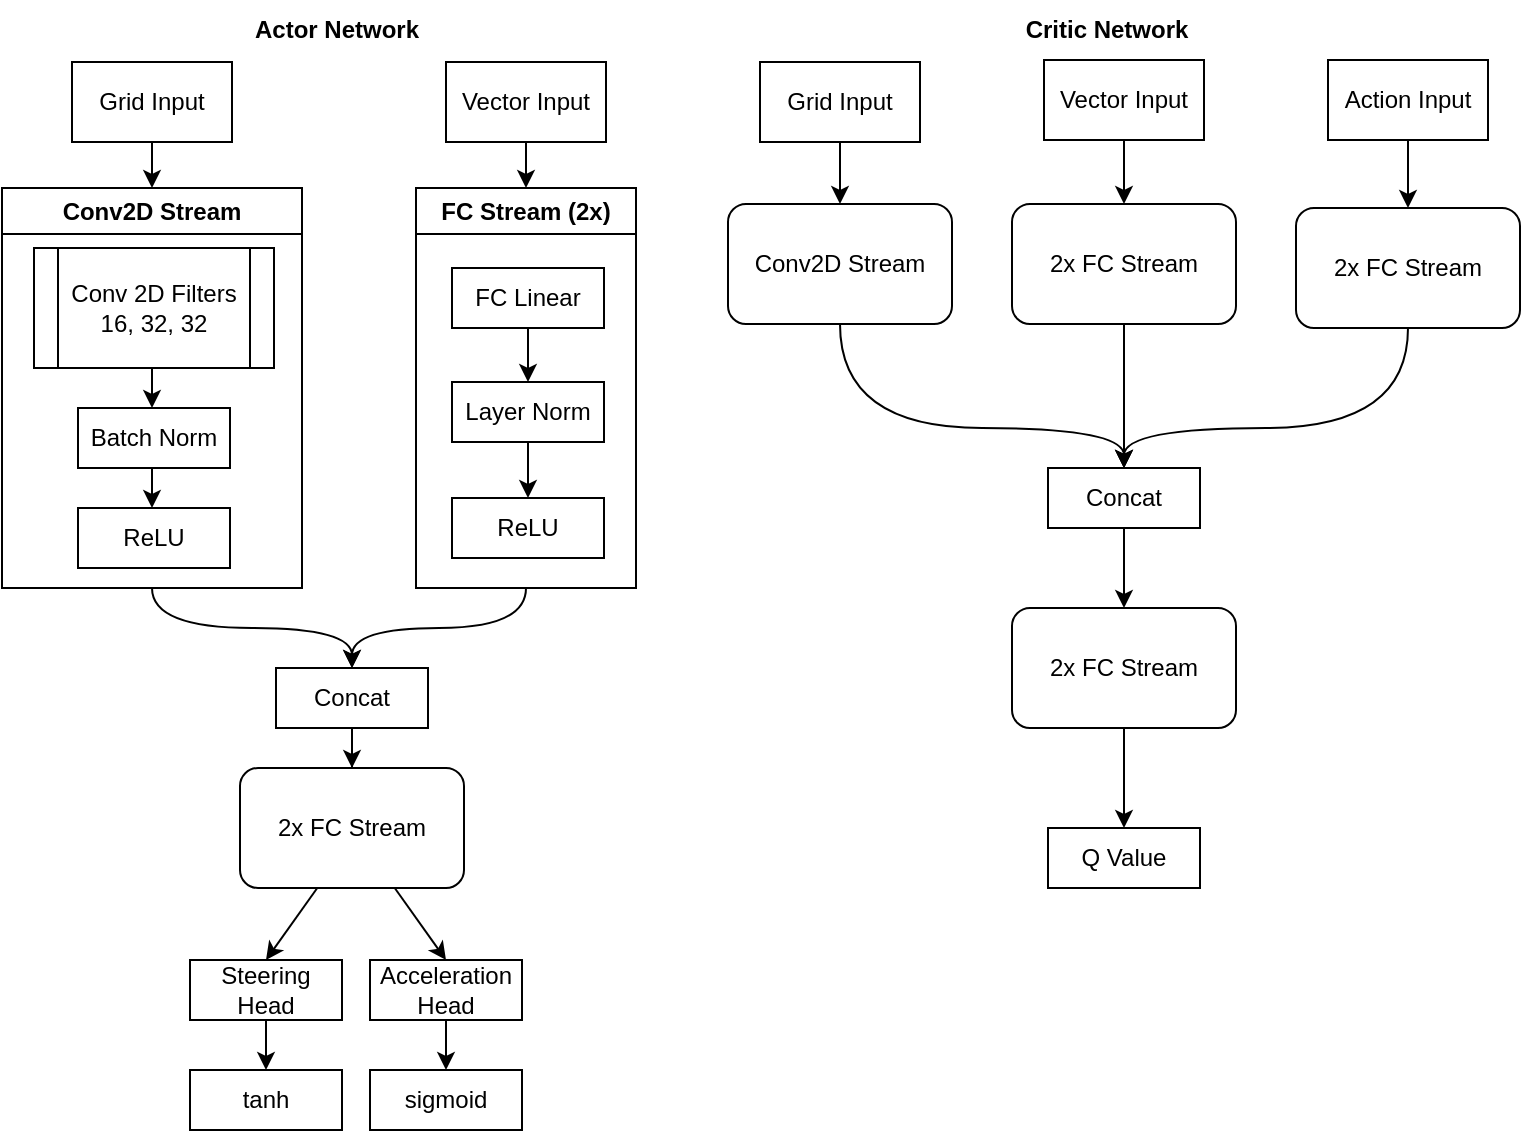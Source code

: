 <mxfile version="25.0.1">
  <diagram name="Page-1" id="XCUk-PcuOHb1PgsfQdIT">
    <mxGraphModel dx="993" dy="525" grid="1" gridSize="10" guides="1" tooltips="1" connect="1" arrows="1" fold="1" page="1" pageScale="1" pageWidth="827" pageHeight="1169" math="0" shadow="0">
      <root>
        <mxCell id="0" />
        <mxCell id="1" parent="0" />
        <mxCell id="A8SphQr9lXp0j6q1ymH--11" style="edgeStyle=orthogonalEdgeStyle;rounded=0;orthogonalLoop=1;jettySize=auto;html=1;entryX=0.5;entryY=0;entryDx=0;entryDy=0;" edge="1" parent="1" source="A8SphQr9lXp0j6q1ymH--1" target="A8SphQr9lXp0j6q1ymH--5">
          <mxGeometry relative="1" as="geometry" />
        </mxCell>
        <mxCell id="A8SphQr9lXp0j6q1ymH--1" value="Grid Input" style="rounded=0;whiteSpace=wrap;html=1;" vertex="1" parent="1">
          <mxGeometry x="176" y="57" width="80" height="40" as="geometry" />
        </mxCell>
        <mxCell id="A8SphQr9lXp0j6q1ymH--19" style="edgeStyle=orthogonalEdgeStyle;rounded=0;orthogonalLoop=1;jettySize=auto;html=1;entryX=0.5;entryY=0;entryDx=0;entryDy=0;" edge="1" parent="1" source="A8SphQr9lXp0j6q1ymH--2" target="A8SphQr9lXp0j6q1ymH--16">
          <mxGeometry relative="1" as="geometry" />
        </mxCell>
        <mxCell id="A8SphQr9lXp0j6q1ymH--2" value="Vector Input" style="rounded=0;whiteSpace=wrap;html=1;" vertex="1" parent="1">
          <mxGeometry x="363" y="57" width="80" height="40" as="geometry" />
        </mxCell>
        <mxCell id="A8SphQr9lXp0j6q1ymH--52" style="edgeStyle=orthogonalEdgeStyle;curved=1;rounded=0;orthogonalLoop=1;jettySize=auto;html=1;entryX=0.5;entryY=0;entryDx=0;entryDy=0;" edge="1" parent="1" source="A8SphQr9lXp0j6q1ymH--3" target="A8SphQr9lXp0j6q1ymH--41">
          <mxGeometry relative="1" as="geometry" />
        </mxCell>
        <mxCell id="A8SphQr9lXp0j6q1ymH--3" value="Grid Input" style="rounded=0;whiteSpace=wrap;html=1;" vertex="1" parent="1">
          <mxGeometry x="520" y="57" width="80" height="40" as="geometry" />
        </mxCell>
        <mxCell id="A8SphQr9lXp0j6q1ymH--21" style="edgeStyle=orthogonalEdgeStyle;curved=1;rounded=0;orthogonalLoop=1;jettySize=auto;html=1;entryX=0.5;entryY=0;entryDx=0;entryDy=0;" edge="1" parent="1" source="A8SphQr9lXp0j6q1ymH--5" target="A8SphQr9lXp0j6q1ymH--15">
          <mxGeometry relative="1" as="geometry" />
        </mxCell>
        <mxCell id="A8SphQr9lXp0j6q1ymH--5" value="Conv2D Stream" style="swimlane;whiteSpace=wrap;html=1;" vertex="1" parent="1">
          <mxGeometry x="141" y="120" width="150" height="200" as="geometry" />
        </mxCell>
        <mxCell id="A8SphQr9lXp0j6q1ymH--8" style="edgeStyle=orthogonalEdgeStyle;rounded=0;orthogonalLoop=1;jettySize=auto;html=1;entryX=0.5;entryY=0;entryDx=0;entryDy=0;" edge="1" parent="A8SphQr9lXp0j6q1ymH--5">
          <mxGeometry relative="1" as="geometry">
            <mxPoint x="75" y="90" as="sourcePoint" />
            <mxPoint x="75" y="110" as="targetPoint" />
          </mxGeometry>
        </mxCell>
        <mxCell id="A8SphQr9lXp0j6q1ymH--4" value="Conv 2D Filters&lt;div&gt;16, 32, 32&lt;/div&gt;" style="shape=process;whiteSpace=wrap;html=1;backgroundOutline=1;" vertex="1" parent="A8SphQr9lXp0j6q1ymH--5">
          <mxGeometry x="16" y="30" width="120" height="60" as="geometry" />
        </mxCell>
        <mxCell id="A8SphQr9lXp0j6q1ymH--6" value="Batch Norm" style="rounded=0;whiteSpace=wrap;html=1;" vertex="1" parent="A8SphQr9lXp0j6q1ymH--5">
          <mxGeometry x="38" y="110" width="76" height="30" as="geometry" />
        </mxCell>
        <mxCell id="A8SphQr9lXp0j6q1ymH--7" value="ReLU" style="rounded=0;whiteSpace=wrap;html=1;" vertex="1" parent="A8SphQr9lXp0j6q1ymH--5">
          <mxGeometry x="38" y="160" width="76" height="30" as="geometry" />
        </mxCell>
        <mxCell id="A8SphQr9lXp0j6q1ymH--9" style="edgeStyle=orthogonalEdgeStyle;rounded=0;orthogonalLoop=1;jettySize=auto;html=1;entryX=0.5;entryY=0;entryDx=0;entryDy=0;" edge="1" parent="A8SphQr9lXp0j6q1ymH--5">
          <mxGeometry relative="1" as="geometry">
            <mxPoint x="75" y="140" as="sourcePoint" />
            <mxPoint x="75" y="160" as="targetPoint" />
          </mxGeometry>
        </mxCell>
        <mxCell id="A8SphQr9lXp0j6q1ymH--17" style="edgeStyle=orthogonalEdgeStyle;rounded=0;orthogonalLoop=1;jettySize=auto;html=1;entryX=0.5;entryY=0;entryDx=0;entryDy=0;" edge="1" parent="1" source="A8SphQr9lXp0j6q1ymH--12" target="A8SphQr9lXp0j6q1ymH--13">
          <mxGeometry relative="1" as="geometry" />
        </mxCell>
        <mxCell id="A8SphQr9lXp0j6q1ymH--12" value="FC Linear" style="rounded=0;whiteSpace=wrap;html=1;" vertex="1" parent="1">
          <mxGeometry x="366" y="160" width="76" height="30" as="geometry" />
        </mxCell>
        <mxCell id="A8SphQr9lXp0j6q1ymH--18" style="edgeStyle=orthogonalEdgeStyle;rounded=0;orthogonalLoop=1;jettySize=auto;html=1;entryX=0.5;entryY=0;entryDx=0;entryDy=0;" edge="1" parent="1" source="A8SphQr9lXp0j6q1ymH--13" target="A8SphQr9lXp0j6q1ymH--14">
          <mxGeometry relative="1" as="geometry" />
        </mxCell>
        <mxCell id="A8SphQr9lXp0j6q1ymH--13" value="Layer Norm" style="rounded=0;whiteSpace=wrap;html=1;" vertex="1" parent="1">
          <mxGeometry x="366" y="217" width="76" height="30" as="geometry" />
        </mxCell>
        <mxCell id="A8SphQr9lXp0j6q1ymH--14" value="ReLU" style="rounded=0;whiteSpace=wrap;html=1;" vertex="1" parent="1">
          <mxGeometry x="366" y="275" width="76" height="30" as="geometry" />
        </mxCell>
        <mxCell id="A8SphQr9lXp0j6q1ymH--26" style="edgeStyle=orthogonalEdgeStyle;rounded=0;orthogonalLoop=1;jettySize=auto;html=1;entryX=0.5;entryY=0;entryDx=0;entryDy=0;" edge="1" parent="1" source="A8SphQr9lXp0j6q1ymH--15" target="A8SphQr9lXp0j6q1ymH--25">
          <mxGeometry relative="1" as="geometry" />
        </mxCell>
        <mxCell id="A8SphQr9lXp0j6q1ymH--15" value="Concat" style="rounded=0;whiteSpace=wrap;html=1;" vertex="1" parent="1">
          <mxGeometry x="278" y="360" width="76" height="30" as="geometry" />
        </mxCell>
        <mxCell id="A8SphQr9lXp0j6q1ymH--20" style="edgeStyle=orthogonalEdgeStyle;curved=1;rounded=0;orthogonalLoop=1;jettySize=auto;html=1;entryX=0.5;entryY=0;entryDx=0;entryDy=0;" edge="1" parent="1" source="A8SphQr9lXp0j6q1ymH--16" target="A8SphQr9lXp0j6q1ymH--15">
          <mxGeometry relative="1" as="geometry" />
        </mxCell>
        <mxCell id="A8SphQr9lXp0j6q1ymH--16" value="FC Stream (2x)" style="swimlane;whiteSpace=wrap;html=1;" vertex="1" parent="1">
          <mxGeometry x="348" y="120" width="110" height="200" as="geometry" />
        </mxCell>
        <mxCell id="A8SphQr9lXp0j6q1ymH--30" style="edgeStyle=none;rounded=0;orthogonalLoop=1;jettySize=auto;html=1;entryX=0.5;entryY=0;entryDx=0;entryDy=0;exitX=0.345;exitY=1;exitDx=0;exitDy=0;exitPerimeter=0;" edge="1" parent="1" source="A8SphQr9lXp0j6q1ymH--25" target="A8SphQr9lXp0j6q1ymH--27">
          <mxGeometry relative="1" as="geometry" />
        </mxCell>
        <mxCell id="A8SphQr9lXp0j6q1ymH--31" style="edgeStyle=none;rounded=0;orthogonalLoop=1;jettySize=auto;html=1;entryX=0.5;entryY=0;entryDx=0;entryDy=0;" edge="1" parent="1" source="A8SphQr9lXp0j6q1ymH--25" target="A8SphQr9lXp0j6q1ymH--28">
          <mxGeometry relative="1" as="geometry" />
        </mxCell>
        <mxCell id="A8SphQr9lXp0j6q1ymH--25" value="2x FC Stream" style="rounded=1;whiteSpace=wrap;html=1;" vertex="1" parent="1">
          <mxGeometry x="260" y="410" width="112" height="60" as="geometry" />
        </mxCell>
        <mxCell id="A8SphQr9lXp0j6q1ymH--34" style="edgeStyle=none;rounded=0;orthogonalLoop=1;jettySize=auto;html=1;entryX=0.5;entryY=0;entryDx=0;entryDy=0;" edge="1" parent="1" source="A8SphQr9lXp0j6q1ymH--27" target="A8SphQr9lXp0j6q1ymH--32">
          <mxGeometry relative="1" as="geometry" />
        </mxCell>
        <mxCell id="A8SphQr9lXp0j6q1ymH--27" value="Steering Head" style="rounded=0;whiteSpace=wrap;html=1;" vertex="1" parent="1">
          <mxGeometry x="235" y="506" width="76" height="30" as="geometry" />
        </mxCell>
        <mxCell id="A8SphQr9lXp0j6q1ymH--35" style="edgeStyle=none;rounded=0;orthogonalLoop=1;jettySize=auto;html=1;entryX=0.5;entryY=0;entryDx=0;entryDy=0;" edge="1" parent="1" source="A8SphQr9lXp0j6q1ymH--28" target="A8SphQr9lXp0j6q1ymH--33">
          <mxGeometry relative="1" as="geometry" />
        </mxCell>
        <mxCell id="A8SphQr9lXp0j6q1ymH--28" value="Acceleration Head" style="rounded=0;whiteSpace=wrap;html=1;" vertex="1" parent="1">
          <mxGeometry x="325" y="506" width="76" height="30" as="geometry" />
        </mxCell>
        <mxCell id="A8SphQr9lXp0j6q1ymH--32" value="tanh" style="rounded=0;whiteSpace=wrap;html=1;" vertex="1" parent="1">
          <mxGeometry x="235" y="561" width="76" height="30" as="geometry" />
        </mxCell>
        <mxCell id="A8SphQr9lXp0j6q1ymH--33" value="sigmoid" style="rounded=0;whiteSpace=wrap;html=1;" vertex="1" parent="1">
          <mxGeometry x="325" y="561" width="76" height="30" as="geometry" />
        </mxCell>
        <mxCell id="A8SphQr9lXp0j6q1ymH--36" value="Actor Network" style="text;html=1;align=center;verticalAlign=middle;resizable=0;points=[];autosize=1;strokeColor=none;fillColor=none;fontStyle=1" vertex="1" parent="1">
          <mxGeometry x="258" y="26" width="100" height="30" as="geometry" />
        </mxCell>
        <mxCell id="A8SphQr9lXp0j6q1ymH--53" style="edgeStyle=orthogonalEdgeStyle;curved=1;rounded=0;orthogonalLoop=1;jettySize=auto;html=1;entryX=0.5;entryY=0;entryDx=0;entryDy=0;" edge="1" parent="1" source="A8SphQr9lXp0j6q1ymH--37" target="A8SphQr9lXp0j6q1ymH--42">
          <mxGeometry relative="1" as="geometry" />
        </mxCell>
        <mxCell id="A8SphQr9lXp0j6q1ymH--37" value="Vector Input" style="rounded=0;whiteSpace=wrap;html=1;" vertex="1" parent="1">
          <mxGeometry x="662" y="56" width="80" height="40" as="geometry" />
        </mxCell>
        <mxCell id="A8SphQr9lXp0j6q1ymH--54" style="edgeStyle=orthogonalEdgeStyle;curved=1;rounded=0;orthogonalLoop=1;jettySize=auto;html=1;entryX=0.5;entryY=0;entryDx=0;entryDy=0;" edge="1" parent="1" source="A8SphQr9lXp0j6q1ymH--38" target="A8SphQr9lXp0j6q1ymH--43">
          <mxGeometry relative="1" as="geometry" />
        </mxCell>
        <mxCell id="A8SphQr9lXp0j6q1ymH--38" value="Action Input" style="rounded=0;whiteSpace=wrap;html=1;" vertex="1" parent="1">
          <mxGeometry x="804" y="56" width="80" height="40" as="geometry" />
        </mxCell>
        <mxCell id="A8SphQr9lXp0j6q1ymH--39" value="Critic Network" style="text;html=1;align=center;verticalAlign=middle;resizable=0;points=[];autosize=1;strokeColor=none;fillColor=none;fontStyle=1" vertex="1" parent="1">
          <mxGeometry x="643" y="26" width="100" height="30" as="geometry" />
        </mxCell>
        <mxCell id="A8SphQr9lXp0j6q1ymH--45" style="edgeStyle=orthogonalEdgeStyle;curved=1;rounded=0;orthogonalLoop=1;jettySize=auto;html=1;entryX=0.5;entryY=0;entryDx=0;entryDy=0;" edge="1" parent="1" source="A8SphQr9lXp0j6q1ymH--41" target="A8SphQr9lXp0j6q1ymH--44">
          <mxGeometry relative="1" as="geometry">
            <Array as="points">
              <mxPoint x="560" y="240" />
              <mxPoint x="702" y="240" />
            </Array>
          </mxGeometry>
        </mxCell>
        <mxCell id="A8SphQr9lXp0j6q1ymH--41" value="Conv2D Stream" style="rounded=1;whiteSpace=wrap;html=1;" vertex="1" parent="1">
          <mxGeometry x="504" y="128" width="112" height="60" as="geometry" />
        </mxCell>
        <mxCell id="A8SphQr9lXp0j6q1ymH--46" style="edgeStyle=orthogonalEdgeStyle;curved=1;rounded=0;orthogonalLoop=1;jettySize=auto;html=1;entryX=0.5;entryY=0;entryDx=0;entryDy=0;" edge="1" parent="1" source="A8SphQr9lXp0j6q1ymH--42" target="A8SphQr9lXp0j6q1ymH--44">
          <mxGeometry relative="1" as="geometry" />
        </mxCell>
        <mxCell id="A8SphQr9lXp0j6q1ymH--42" value="2x FC Stream" style="rounded=1;whiteSpace=wrap;html=1;" vertex="1" parent="1">
          <mxGeometry x="646" y="128" width="112" height="60" as="geometry" />
        </mxCell>
        <mxCell id="A8SphQr9lXp0j6q1ymH--47" style="edgeStyle=orthogonalEdgeStyle;curved=1;rounded=0;orthogonalLoop=1;jettySize=auto;html=1;entryX=0.5;entryY=0;entryDx=0;entryDy=0;" edge="1" parent="1" source="A8SphQr9lXp0j6q1ymH--43" target="A8SphQr9lXp0j6q1ymH--44">
          <mxGeometry relative="1" as="geometry">
            <Array as="points">
              <mxPoint x="844" y="240" />
              <mxPoint x="702" y="240" />
            </Array>
          </mxGeometry>
        </mxCell>
        <mxCell id="A8SphQr9lXp0j6q1ymH--43" value="2x FC Stream" style="rounded=1;whiteSpace=wrap;html=1;" vertex="1" parent="1">
          <mxGeometry x="788" y="130" width="112" height="60" as="geometry" />
        </mxCell>
        <mxCell id="A8SphQr9lXp0j6q1ymH--50" style="edgeStyle=orthogonalEdgeStyle;rounded=0;orthogonalLoop=1;jettySize=auto;html=1;entryX=0.5;entryY=0;entryDx=0;entryDy=0;" edge="1" parent="1" source="A8SphQr9lXp0j6q1ymH--44" target="A8SphQr9lXp0j6q1ymH--48">
          <mxGeometry relative="1" as="geometry" />
        </mxCell>
        <mxCell id="A8SphQr9lXp0j6q1ymH--44" value="Concat" style="rounded=0;whiteSpace=wrap;html=1;" vertex="1" parent="1">
          <mxGeometry x="664" y="260" width="76" height="30" as="geometry" />
        </mxCell>
        <mxCell id="A8SphQr9lXp0j6q1ymH--51" style="edgeStyle=orthogonalEdgeStyle;curved=1;rounded=0;orthogonalLoop=1;jettySize=auto;html=1;entryX=0.5;entryY=0;entryDx=0;entryDy=0;" edge="1" parent="1" source="A8SphQr9lXp0j6q1ymH--48" target="A8SphQr9lXp0j6q1ymH--49">
          <mxGeometry relative="1" as="geometry" />
        </mxCell>
        <mxCell id="A8SphQr9lXp0j6q1ymH--48" value="2x FC Stream" style="rounded=1;whiteSpace=wrap;html=1;" vertex="1" parent="1">
          <mxGeometry x="646" y="330" width="112" height="60" as="geometry" />
        </mxCell>
        <mxCell id="A8SphQr9lXp0j6q1ymH--49" value="Q Value" style="rounded=0;whiteSpace=wrap;html=1;" vertex="1" parent="1">
          <mxGeometry x="664" y="440" width="76" height="30" as="geometry" />
        </mxCell>
      </root>
    </mxGraphModel>
  </diagram>
</mxfile>
